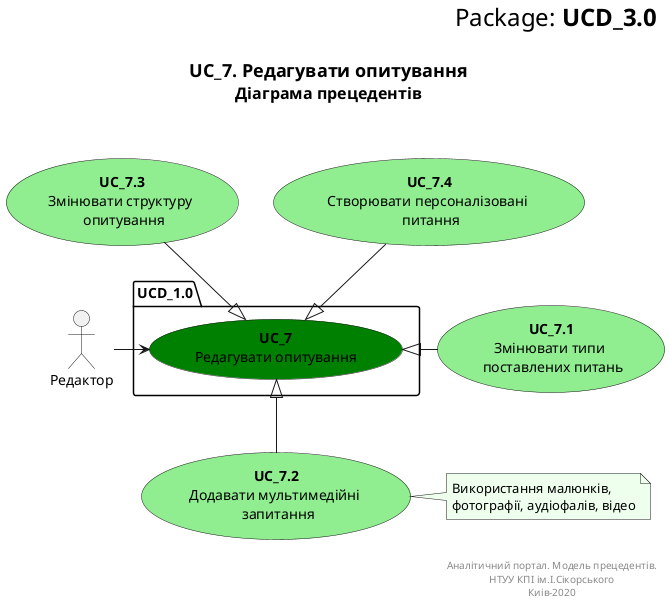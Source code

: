 
@startuml UCD_3.0

right header
<font size=24 color=black>Package:<b> UCD_3.0

end header

title
<font size=18 color=black>UC_7. Редагувати опитування
<font size=16 color=black>Діаграма прецедентів


end title

package UCD_1.0 {
usecase "<b>UC_7</b>\nРедагувати опитування" as UC_7 #Green
}

actor "Редактор" as Collaborator
usecase "<b>UC_7.1</b>\nЗмінювати типи \n поставлених питань" as UC_7.1  #LightGreen
usecase "<b>UC_7.2</b>\nДодавати мультимедійні \n запитання"  as UC_7.2 #LightGreen
usecase "<b>UC_7.3</b>\nЗмінювати структуру \n опитування" as UC_7.3  #LightGreen
usecase "<b>UC_7.4</b>\nСтворювати персоналізовані \n питання" as UC_7.4  #LightGreen

Collaborator -> UC_7

UC_7.2 -u-|> UC_7
UC_7.3 --|> UC_7
UC_7.4 --|> UC_7
UC_7.1 -|> UC_7

    note right of UC_7.2 #eeffee
        Використання малюнків,
        фотографії, аудіофалів, відео
    end note

right footer

Аналітичний портал. Модель прецедентів.
НТУУ КПІ ім.І.Сікорського
Киів-2020
end footer
 
